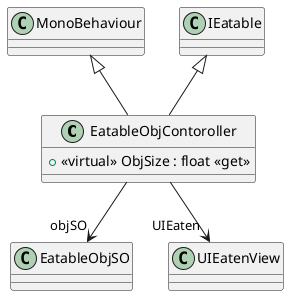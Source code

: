 @startuml
class EatableObjContoroller {
    + <<virtual>> ObjSize : float <<get>>
}
MonoBehaviour <|-- EatableObjContoroller
IEatable <|-- EatableObjContoroller
EatableObjContoroller --> "objSO" EatableObjSO
EatableObjContoroller --> "UIEaten" UIEatenView
@enduml

